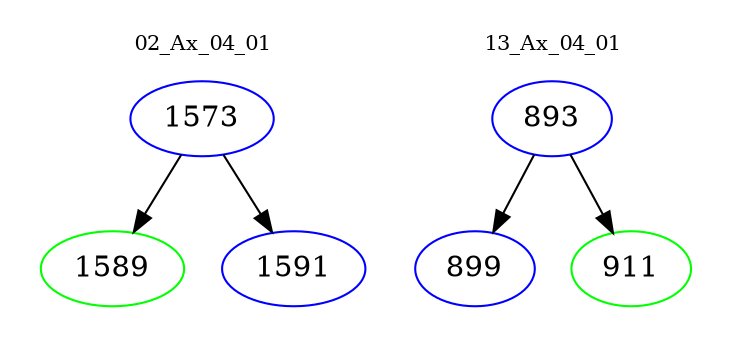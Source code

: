 digraph{
subgraph cluster_0 {
color = white
label = "02_Ax_04_01";
fontsize=10;
T0_1573 [label="1573", color="blue"]
T0_1573 -> T0_1589 [color="black"]
T0_1589 [label="1589", color="green"]
T0_1573 -> T0_1591 [color="black"]
T0_1591 [label="1591", color="blue"]
}
subgraph cluster_1 {
color = white
label = "13_Ax_04_01";
fontsize=10;
T1_893 [label="893", color="blue"]
T1_893 -> T1_899 [color="black"]
T1_899 [label="899", color="blue"]
T1_893 -> T1_911 [color="black"]
T1_911 [label="911", color="green"]
}
}
